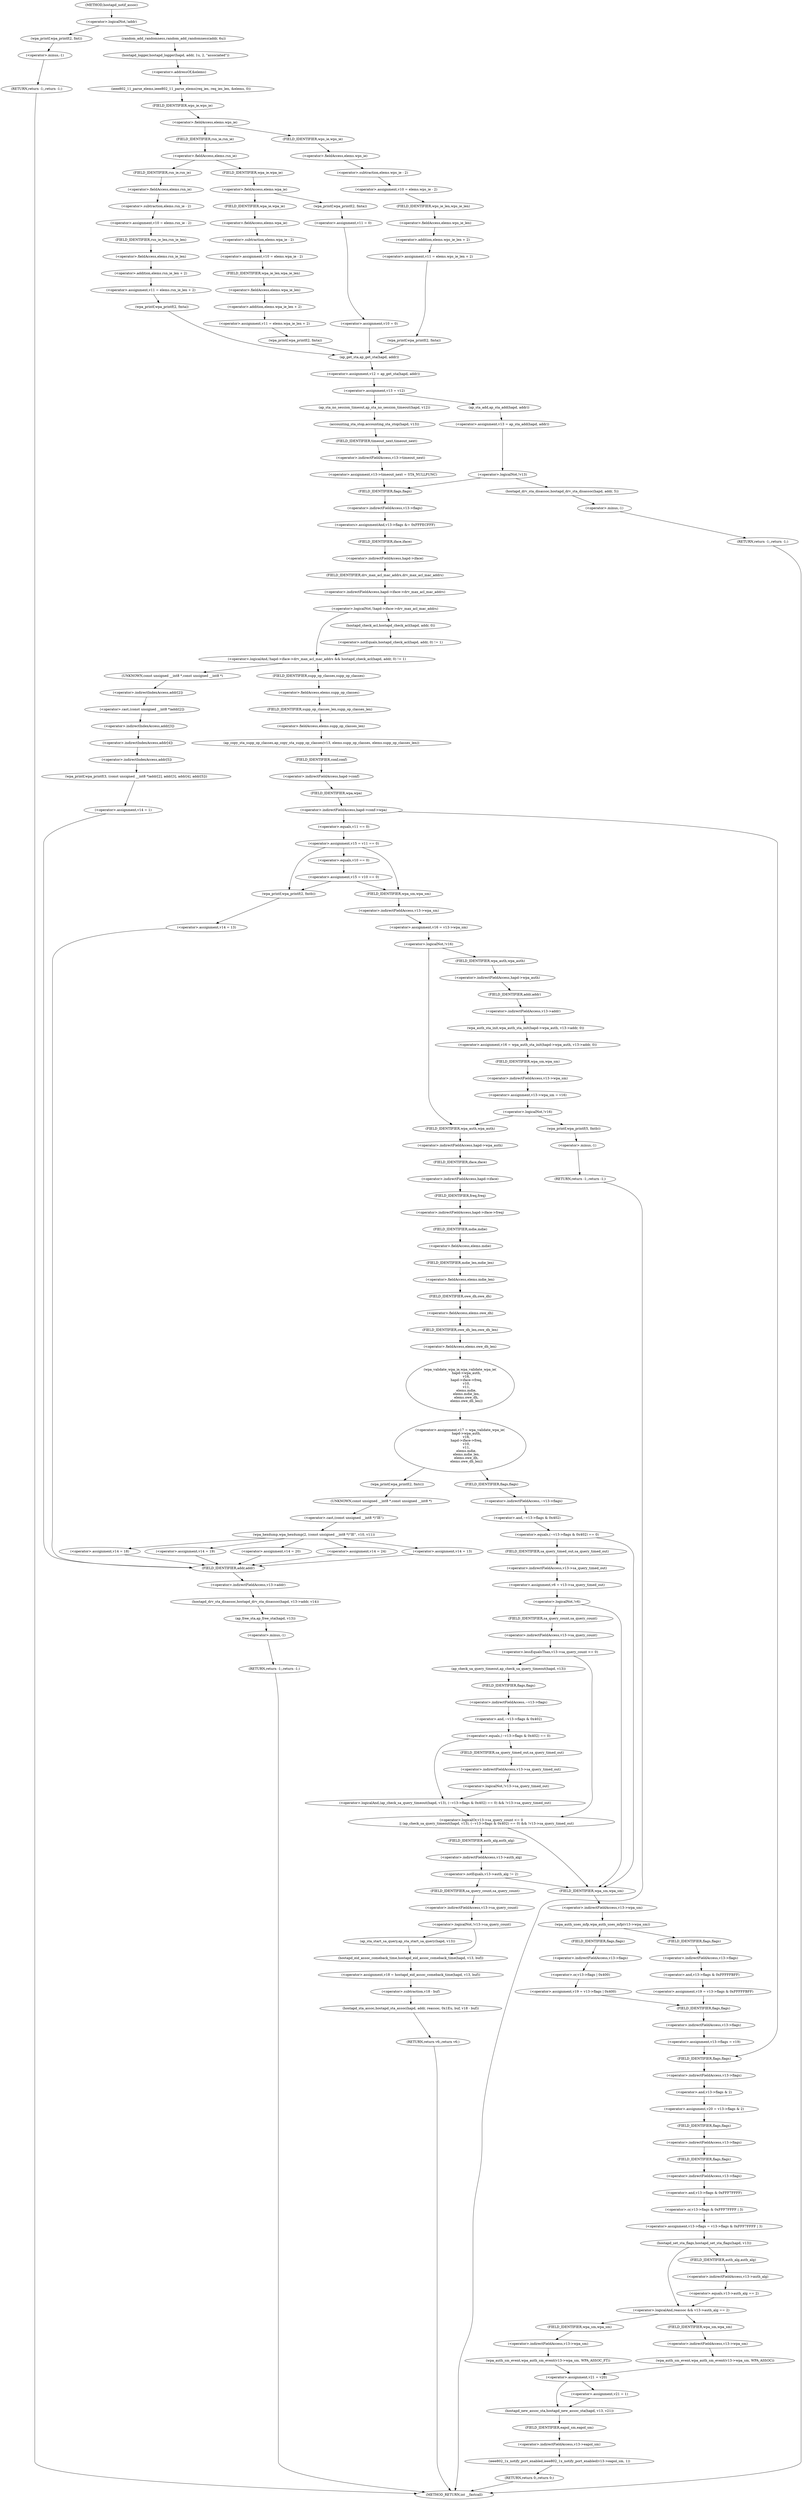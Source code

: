 digraph hostapd_notif_assoc {  
"1000147" [label = "(<operator>.logicalNot,!addr)" ]
"1000150" [label = "(wpa_printf,wpa_printf(2, fmt))" ]
"1000153" [label = "(RETURN,return -1;,return -1;)" ]
"1000154" [label = "(<operator>.minus,-1)" ]
"1000156" [label = "(random_add_randomness,random_add_randomness(addr, 6u))" ]
"1000159" [label = "(hostapd_logger,hostapd_logger(hapd, addr, 1u, 2, \"associated\"))" ]
"1000165" [label = "(ieee802_11_parse_elems,ieee802_11_parse_elems(req_ies, req_ies_len, &elems, 0))" ]
"1000168" [label = "(<operator>.addressOf,&elems)" ]
"1000172" [label = "(<operator>.fieldAccess,elems.wps_ie)" ]
"1000174" [label = "(FIELD_IDENTIFIER,wps_ie,wps_ie)" ]
"1000176" [label = "(<operator>.assignment,v10 = elems.wps_ie - 2)" ]
"1000178" [label = "(<operator>.subtraction,elems.wps_ie - 2)" ]
"1000179" [label = "(<operator>.fieldAccess,elems.wps_ie)" ]
"1000181" [label = "(FIELD_IDENTIFIER,wps_ie,wps_ie)" ]
"1000183" [label = "(<operator>.assignment,v11 = elems.wps_ie_len + 2)" ]
"1000185" [label = "(<operator>.addition,elems.wps_ie_len + 2)" ]
"1000186" [label = "(<operator>.fieldAccess,elems.wps_ie_len)" ]
"1000188" [label = "(FIELD_IDENTIFIER,wps_ie_len,wps_ie_len)" ]
"1000190" [label = "(wpa_printf,wpa_printf(2, fmta))" ]
"1000195" [label = "(<operator>.fieldAccess,elems.rsn_ie)" ]
"1000197" [label = "(FIELD_IDENTIFIER,rsn_ie,rsn_ie)" ]
"1000199" [label = "(<operator>.assignment,v10 = elems.rsn_ie - 2)" ]
"1000201" [label = "(<operator>.subtraction,elems.rsn_ie - 2)" ]
"1000202" [label = "(<operator>.fieldAccess,elems.rsn_ie)" ]
"1000204" [label = "(FIELD_IDENTIFIER,rsn_ie,rsn_ie)" ]
"1000206" [label = "(<operator>.assignment,v11 = elems.rsn_ie_len + 2)" ]
"1000208" [label = "(<operator>.addition,elems.rsn_ie_len + 2)" ]
"1000209" [label = "(<operator>.fieldAccess,elems.rsn_ie_len)" ]
"1000211" [label = "(FIELD_IDENTIFIER,rsn_ie_len,rsn_ie_len)" ]
"1000213" [label = "(wpa_printf,wpa_printf(2, fmta))" ]
"1000218" [label = "(<operator>.fieldAccess,elems.wpa_ie)" ]
"1000220" [label = "(FIELD_IDENTIFIER,wpa_ie,wpa_ie)" ]
"1000222" [label = "(<operator>.assignment,v10 = elems.wpa_ie - 2)" ]
"1000224" [label = "(<operator>.subtraction,elems.wpa_ie - 2)" ]
"1000225" [label = "(<operator>.fieldAccess,elems.wpa_ie)" ]
"1000227" [label = "(FIELD_IDENTIFIER,wpa_ie,wpa_ie)" ]
"1000229" [label = "(<operator>.assignment,v11 = elems.wpa_ie_len + 2)" ]
"1000231" [label = "(<operator>.addition,elems.wpa_ie_len + 2)" ]
"1000232" [label = "(<operator>.fieldAccess,elems.wpa_ie_len)" ]
"1000234" [label = "(FIELD_IDENTIFIER,wpa_ie_len,wpa_ie_len)" ]
"1000236" [label = "(wpa_printf,wpa_printf(2, fmta))" ]
"1000241" [label = "(wpa_printf,wpa_printf(2, fmta))" ]
"1000244" [label = "(<operator>.assignment,v11 = 0)" ]
"1000247" [label = "(<operator>.assignment,v10 = 0)" ]
"1000250" [label = "(<operator>.assignment,v12 = ap_get_sta(hapd, addr))" ]
"1000252" [label = "(ap_get_sta,ap_get_sta(hapd, addr))" ]
"1000255" [label = "(<operator>.assignment,v13 = v12)" ]
"1000261" [label = "(ap_sta_no_session_timeout,ap_sta_no_session_timeout(hapd, v12))" ]
"1000264" [label = "(accounting_sta_stop,accounting_sta_stop(hapd, v13))" ]
"1000267" [label = "(<operator>.assignment,v13->timeout_next = STA_NULLFUNC)" ]
"1000268" [label = "(<operator>.indirectFieldAccess,v13->timeout_next)" ]
"1000270" [label = "(FIELD_IDENTIFIER,timeout_next,timeout_next)" ]
"1000274" [label = "(<operator>.assignment,v13 = ap_sta_add(hapd, addr))" ]
"1000276" [label = "(ap_sta_add,ap_sta_add(hapd, addr))" ]
"1000280" [label = "(<operator>.logicalNot,!v13)" ]
"1000283" [label = "(hostapd_drv_sta_disassoc,hostapd_drv_sta_disassoc(hapd, addr, 5))" ]
"1000287" [label = "(RETURN,return -1;,return -1;)" ]
"1000288" [label = "(<operator>.minus,-1)" ]
"1000290" [label = "(<operators>.assignmentAnd,v13->flags &= 0xFFFECFFF)" ]
"1000291" [label = "(<operator>.indirectFieldAccess,v13->flags)" ]
"1000293" [label = "(FIELD_IDENTIFIER,flags,flags)" ]
"1000296" [label = "(<operator>.logicalAnd,!hapd->iface->drv_max_acl_mac_addrs && hostapd_check_acl(hapd, addr, 0) != 1)" ]
"1000297" [label = "(<operator>.logicalNot,!hapd->iface->drv_max_acl_mac_addrs)" ]
"1000298" [label = "(<operator>.indirectFieldAccess,hapd->iface->drv_max_acl_mac_addrs)" ]
"1000299" [label = "(<operator>.indirectFieldAccess,hapd->iface)" ]
"1000301" [label = "(FIELD_IDENTIFIER,iface,iface)" ]
"1000302" [label = "(FIELD_IDENTIFIER,drv_max_acl_mac_addrs,drv_max_acl_mac_addrs)" ]
"1000303" [label = "(<operator>.notEquals,hostapd_check_acl(hapd, addr, 0) != 1)" ]
"1000304" [label = "(hostapd_check_acl,hostapd_check_acl(hapd, addr, 0))" ]
"1000310" [label = "(wpa_printf,wpa_printf(3, (const unsigned __int8 *)addr[2], addr[3], addr[4], addr[5]))" ]
"1000312" [label = "(<operator>.cast,(const unsigned __int8 *)addr[2])" ]
"1000313" [label = "(UNKNOWN,const unsigned __int8 *,const unsigned __int8 *)" ]
"1000314" [label = "(<operator>.indirectIndexAccess,addr[2])" ]
"1000317" [label = "(<operator>.indirectIndexAccess,addr[3])" ]
"1000320" [label = "(<operator>.indirectIndexAccess,addr[4])" ]
"1000323" [label = "(<operator>.indirectIndexAccess,addr[5])" ]
"1000326" [label = "(<operator>.assignment,v14 = 1)" ]
"1000330" [label = "(hostapd_drv_sta_disassoc,hostapd_drv_sta_disassoc(hapd, v13->addr, v14))" ]
"1000332" [label = "(<operator>.indirectFieldAccess,v13->addr)" ]
"1000334" [label = "(FIELD_IDENTIFIER,addr,addr)" ]
"1000336" [label = "(ap_free_sta,ap_free_sta(hapd, v13))" ]
"1000339" [label = "(RETURN,return -1;,return -1;)" ]
"1000340" [label = "(<operator>.minus,-1)" ]
"1000342" [label = "(ap_copy_sta_supp_op_classes,ap_copy_sta_supp_op_classes(v13, elems.supp_op_classes, elems.supp_op_classes_len))" ]
"1000344" [label = "(<operator>.fieldAccess,elems.supp_op_classes)" ]
"1000346" [label = "(FIELD_IDENTIFIER,supp_op_classes,supp_op_classes)" ]
"1000347" [label = "(<operator>.fieldAccess,elems.supp_op_classes_len)" ]
"1000349" [label = "(FIELD_IDENTIFIER,supp_op_classes_len,supp_op_classes_len)" ]
"1000351" [label = "(<operator>.indirectFieldAccess,hapd->conf->wpa)" ]
"1000352" [label = "(<operator>.indirectFieldAccess,hapd->conf)" ]
"1000354" [label = "(FIELD_IDENTIFIER,conf,conf)" ]
"1000355" [label = "(FIELD_IDENTIFIER,wpa,wpa)" ]
"1000357" [label = "(<operator>.assignment,v15 = v11 == 0)" ]
"1000359" [label = "(<operator>.equals,v11 == 0)" ]
"1000364" [label = "(<operator>.assignment,v15 = v10 == 0)" ]
"1000366" [label = "(<operator>.equals,v10 == 0)" ]
"1000372" [label = "(wpa_printf,wpa_printf(2, fmtb))" ]
"1000375" [label = "(<operator>.assignment,v14 = 13)" ]
"1000379" [label = "(<operator>.assignment,v16 = v13->wpa_sm)" ]
"1000381" [label = "(<operator>.indirectFieldAccess,v13->wpa_sm)" ]
"1000383" [label = "(FIELD_IDENTIFIER,wpa_sm,wpa_sm)" ]
"1000385" [label = "(<operator>.logicalNot,!v16)" ]
"1000388" [label = "(<operator>.assignment,v16 = wpa_auth_sta_init(hapd->wpa_auth, v13->addr, 0))" ]
"1000390" [label = "(wpa_auth_sta_init,wpa_auth_sta_init(hapd->wpa_auth, v13->addr, 0))" ]
"1000391" [label = "(<operator>.indirectFieldAccess,hapd->wpa_auth)" ]
"1000393" [label = "(FIELD_IDENTIFIER,wpa_auth,wpa_auth)" ]
"1000394" [label = "(<operator>.indirectFieldAccess,v13->addr)" ]
"1000396" [label = "(FIELD_IDENTIFIER,addr,addr)" ]
"1000398" [label = "(<operator>.assignment,v13->wpa_sm = v16)" ]
"1000399" [label = "(<operator>.indirectFieldAccess,v13->wpa_sm)" ]
"1000401" [label = "(FIELD_IDENTIFIER,wpa_sm,wpa_sm)" ]
"1000404" [label = "(<operator>.logicalNot,!v16)" ]
"1000407" [label = "(wpa_printf,wpa_printf(5, fmtb))" ]
"1000410" [label = "(RETURN,return -1;,return -1;)" ]
"1000411" [label = "(<operator>.minus,-1)" ]
"1000413" [label = "(<operator>.assignment,v17 = wpa_validate_wpa_ie(\n            hapd->wpa_auth,\n            v16,\n            hapd->iface->freq,\n            v10,\n            v11,\n            elems.mdie,\n            elems.mdie_len,\n            elems.owe_dh,\n            elems.owe_dh_len))" ]
"1000415" [label = "(wpa_validate_wpa_ie,wpa_validate_wpa_ie(\n            hapd->wpa_auth,\n            v16,\n            hapd->iface->freq,\n            v10,\n            v11,\n            elems.mdie,\n            elems.mdie_len,\n            elems.owe_dh,\n            elems.owe_dh_len))" ]
"1000416" [label = "(<operator>.indirectFieldAccess,hapd->wpa_auth)" ]
"1000418" [label = "(FIELD_IDENTIFIER,wpa_auth,wpa_auth)" ]
"1000420" [label = "(<operator>.indirectFieldAccess,hapd->iface->freq)" ]
"1000421" [label = "(<operator>.indirectFieldAccess,hapd->iface)" ]
"1000423" [label = "(FIELD_IDENTIFIER,iface,iface)" ]
"1000424" [label = "(FIELD_IDENTIFIER,freq,freq)" ]
"1000427" [label = "(<operator>.fieldAccess,elems.mdie)" ]
"1000429" [label = "(FIELD_IDENTIFIER,mdie,mdie)" ]
"1000430" [label = "(<operator>.fieldAccess,elems.mdie_len)" ]
"1000432" [label = "(FIELD_IDENTIFIER,mdie_len,mdie_len)" ]
"1000433" [label = "(<operator>.fieldAccess,elems.owe_dh)" ]
"1000435" [label = "(FIELD_IDENTIFIER,owe_dh,owe_dh)" ]
"1000436" [label = "(<operator>.fieldAccess,elems.owe_dh_len)" ]
"1000438" [label = "(FIELD_IDENTIFIER,owe_dh_len,owe_dh_len)" ]
"1000442" [label = "(wpa_printf,wpa_printf(2, fmtc))" ]
"1000445" [label = "(wpa_hexdump,wpa_hexdump(2, (const unsigned __int8 *)\"IE\", v10, v11))" ]
"1000447" [label = "(<operator>.cast,(const unsigned __int8 *)\"IE\")" ]
"1000448" [label = "(UNKNOWN,const unsigned __int8 *,const unsigned __int8 *)" ]
"1000456" [label = "(<operator>.assignment,v14 = 18)" ]
"1000461" [label = "(<operator>.assignment,v14 = 19)" ]
"1000466" [label = "(<operator>.assignment,v14 = 20)" ]
"1000471" [label = "(<operator>.assignment,v14 = 24)" ]
"1000476" [label = "(<operator>.assignment,v14 = 13)" ]
"1000482" [label = "(<operator>.equals,(~v13->flags & 0x402) == 0)" ]
"1000483" [label = "(<operator>.and,~v13->flags & 0x402)" ]
"1000484" [label = "(<operator>.indirectFieldAccess,~v13->flags)" ]
"1000486" [label = "(FIELD_IDENTIFIER,flags,flags)" ]
"1000490" [label = "(<operator>.assignment,v6 = v13->sa_query_timed_out)" ]
"1000492" [label = "(<operator>.indirectFieldAccess,v13->sa_query_timed_out)" ]
"1000494" [label = "(FIELD_IDENTIFIER,sa_query_timed_out,sa_query_timed_out)" ]
"1000496" [label = "(<operator>.logicalNot,!v6)" ]
"1000500" [label = "(<operator>.logicalOr,v13->sa_query_count <= 0\n          || (ap_check_sa_query_timeout(hapd, v13), (~v13->flags & 0x402) == 0) && !v13->sa_query_timed_out)" ]
"1000501" [label = "(<operator>.lessEqualsThan,v13->sa_query_count <= 0)" ]
"1000502" [label = "(<operator>.indirectFieldAccess,v13->sa_query_count)" ]
"1000504" [label = "(FIELD_IDENTIFIER,sa_query_count,sa_query_count)" ]
"1000506" [label = "(<operator>.logicalAnd,(ap_check_sa_query_timeout(hapd, v13), (~v13->flags & 0x402) == 0) && !v13->sa_query_timed_out)" ]
"1000508" [label = "(ap_check_sa_query_timeout,ap_check_sa_query_timeout(hapd, v13))" ]
"1000511" [label = "(<operator>.equals,(~v13->flags & 0x402) == 0)" ]
"1000512" [label = "(<operator>.and,~v13->flags & 0x402)" ]
"1000513" [label = "(<operator>.indirectFieldAccess,~v13->flags)" ]
"1000515" [label = "(FIELD_IDENTIFIER,flags,flags)" ]
"1000518" [label = "(<operator>.logicalNot,!v13->sa_query_timed_out)" ]
"1000519" [label = "(<operator>.indirectFieldAccess,v13->sa_query_timed_out)" ]
"1000521" [label = "(FIELD_IDENTIFIER,sa_query_timed_out,sa_query_timed_out)" ]
"1000524" [label = "(<operator>.notEquals,v13->auth_alg != 2)" ]
"1000525" [label = "(<operator>.indirectFieldAccess,v13->auth_alg)" ]
"1000527" [label = "(FIELD_IDENTIFIER,auth_alg,auth_alg)" ]
"1000531" [label = "(<operator>.logicalNot,!v13->sa_query_count)" ]
"1000532" [label = "(<operator>.indirectFieldAccess,v13->sa_query_count)" ]
"1000534" [label = "(FIELD_IDENTIFIER,sa_query_count,sa_query_count)" ]
"1000535" [label = "(ap_sta_start_sa_query,ap_sta_start_sa_query(hapd, v13))" ]
"1000538" [label = "(<operator>.assignment,v18 = hostapd_eid_assoc_comeback_time(hapd, v13, buf))" ]
"1000540" [label = "(hostapd_eid_assoc_comeback_time,hostapd_eid_assoc_comeback_time(hapd, v13, buf))" ]
"1000544" [label = "(hostapd_sta_assoc,hostapd_sta_assoc(hapd, addr, reassoc, 0x1Eu, buf, v18 - buf))" ]
"1000550" [label = "(<operator>.subtraction,v18 - buf)" ]
"1000553" [label = "(RETURN,return v6;,return v6;)" ]
"1000556" [label = "(wpa_auth_uses_mfp,wpa_auth_uses_mfp(v13->wpa_sm))" ]
"1000557" [label = "(<operator>.indirectFieldAccess,v13->wpa_sm)" ]
"1000559" [label = "(FIELD_IDENTIFIER,wpa_sm,wpa_sm)" ]
"1000560" [label = "(<operator>.assignment,v19 = v13->flags | 0x400)" ]
"1000562" [label = "(<operator>.or,v13->flags | 0x400)" ]
"1000563" [label = "(<operator>.indirectFieldAccess,v13->flags)" ]
"1000565" [label = "(FIELD_IDENTIFIER,flags,flags)" ]
"1000568" [label = "(<operator>.assignment,v19 = v13->flags & 0xFFFFFBFF)" ]
"1000570" [label = "(<operator>.and,v13->flags & 0xFFFFFBFF)" ]
"1000571" [label = "(<operator>.indirectFieldAccess,v13->flags)" ]
"1000573" [label = "(FIELD_IDENTIFIER,flags,flags)" ]
"1000575" [label = "(<operator>.assignment,v13->flags = v19)" ]
"1000576" [label = "(<operator>.indirectFieldAccess,v13->flags)" ]
"1000578" [label = "(FIELD_IDENTIFIER,flags,flags)" ]
"1000580" [label = "(<operator>.assignment,v20 = v13->flags & 2)" ]
"1000582" [label = "(<operator>.and,v13->flags & 2)" ]
"1000583" [label = "(<operator>.indirectFieldAccess,v13->flags)" ]
"1000585" [label = "(FIELD_IDENTIFIER,flags,flags)" ]
"1000587" [label = "(<operator>.assignment,v13->flags = v13->flags & 0xFFF7FFFF | 3)" ]
"1000588" [label = "(<operator>.indirectFieldAccess,v13->flags)" ]
"1000590" [label = "(FIELD_IDENTIFIER,flags,flags)" ]
"1000591" [label = "(<operator>.or,v13->flags & 0xFFF7FFFF | 3)" ]
"1000592" [label = "(<operator>.and,v13->flags & 0xFFF7FFFF)" ]
"1000593" [label = "(<operator>.indirectFieldAccess,v13->flags)" ]
"1000595" [label = "(FIELD_IDENTIFIER,flags,flags)" ]
"1000598" [label = "(hostapd_set_sta_flags,hostapd_set_sta_flags(hapd, v13))" ]
"1000602" [label = "(<operator>.logicalAnd,reassoc && v13->auth_alg == 2)" ]
"1000604" [label = "(<operator>.equals,v13->auth_alg == 2)" ]
"1000605" [label = "(<operator>.indirectFieldAccess,v13->auth_alg)" ]
"1000607" [label = "(FIELD_IDENTIFIER,auth_alg,auth_alg)" ]
"1000609" [label = "(wpa_auth_sm_event,wpa_auth_sm_event(v13->wpa_sm, WPA_ASSOC_FT))" ]
"1000610" [label = "(<operator>.indirectFieldAccess,v13->wpa_sm)" ]
"1000612" [label = "(FIELD_IDENTIFIER,wpa_sm,wpa_sm)" ]
"1000615" [label = "(wpa_auth_sm_event,wpa_auth_sm_event(v13->wpa_sm, WPA_ASSOC))" ]
"1000616" [label = "(<operator>.indirectFieldAccess,v13->wpa_sm)" ]
"1000618" [label = "(FIELD_IDENTIFIER,wpa_sm,wpa_sm)" ]
"1000620" [label = "(<operator>.assignment,v21 = v20)" ]
"1000625" [label = "(<operator>.assignment,v21 = 1)" ]
"1000628" [label = "(hostapd_new_assoc_sta,hostapd_new_assoc_sta(hapd, v13, v21))" ]
"1000632" [label = "(ieee802_1x_notify_port_enabled,ieee802_1x_notify_port_enabled(v13->eapol_sm, 1))" ]
"1000633" [label = "(<operator>.indirectFieldAccess,v13->eapol_sm)" ]
"1000635" [label = "(FIELD_IDENTIFIER,eapol_sm,eapol_sm)" ]
"1000637" [label = "(RETURN,return 0;,return 0;)" ]
"1000120" [label = "(METHOD,hostapd_notif_assoc)" ]
"1000639" [label = "(METHOD_RETURN,int __fastcall)" ]
  "1000147" -> "1000150" 
  "1000147" -> "1000156" 
  "1000150" -> "1000154" 
  "1000153" -> "1000639" 
  "1000154" -> "1000153" 
  "1000156" -> "1000159" 
  "1000159" -> "1000168" 
  "1000165" -> "1000174" 
  "1000168" -> "1000165" 
  "1000172" -> "1000181" 
  "1000172" -> "1000197" 
  "1000174" -> "1000172" 
  "1000176" -> "1000188" 
  "1000178" -> "1000176" 
  "1000179" -> "1000178" 
  "1000181" -> "1000179" 
  "1000183" -> "1000190" 
  "1000185" -> "1000183" 
  "1000186" -> "1000185" 
  "1000188" -> "1000186" 
  "1000190" -> "1000252" 
  "1000195" -> "1000204" 
  "1000195" -> "1000220" 
  "1000197" -> "1000195" 
  "1000199" -> "1000211" 
  "1000201" -> "1000199" 
  "1000202" -> "1000201" 
  "1000204" -> "1000202" 
  "1000206" -> "1000213" 
  "1000208" -> "1000206" 
  "1000209" -> "1000208" 
  "1000211" -> "1000209" 
  "1000213" -> "1000252" 
  "1000218" -> "1000227" 
  "1000218" -> "1000241" 
  "1000220" -> "1000218" 
  "1000222" -> "1000234" 
  "1000224" -> "1000222" 
  "1000225" -> "1000224" 
  "1000227" -> "1000225" 
  "1000229" -> "1000236" 
  "1000231" -> "1000229" 
  "1000232" -> "1000231" 
  "1000234" -> "1000232" 
  "1000236" -> "1000252" 
  "1000241" -> "1000244" 
  "1000244" -> "1000247" 
  "1000247" -> "1000252" 
  "1000250" -> "1000255" 
  "1000252" -> "1000250" 
  "1000255" -> "1000261" 
  "1000255" -> "1000276" 
  "1000261" -> "1000264" 
  "1000264" -> "1000270" 
  "1000267" -> "1000293" 
  "1000268" -> "1000267" 
  "1000270" -> "1000268" 
  "1000274" -> "1000280" 
  "1000276" -> "1000274" 
  "1000280" -> "1000283" 
  "1000280" -> "1000293" 
  "1000283" -> "1000288" 
  "1000287" -> "1000639" 
  "1000288" -> "1000287" 
  "1000290" -> "1000301" 
  "1000291" -> "1000290" 
  "1000293" -> "1000291" 
  "1000296" -> "1000313" 
  "1000296" -> "1000346" 
  "1000297" -> "1000296" 
  "1000297" -> "1000304" 
  "1000298" -> "1000297" 
  "1000299" -> "1000302" 
  "1000301" -> "1000299" 
  "1000302" -> "1000298" 
  "1000303" -> "1000296" 
  "1000304" -> "1000303" 
  "1000310" -> "1000326" 
  "1000312" -> "1000317" 
  "1000313" -> "1000314" 
  "1000314" -> "1000312" 
  "1000317" -> "1000320" 
  "1000320" -> "1000323" 
  "1000323" -> "1000310" 
  "1000326" -> "1000334" 
  "1000330" -> "1000336" 
  "1000332" -> "1000330" 
  "1000334" -> "1000332" 
  "1000336" -> "1000340" 
  "1000339" -> "1000639" 
  "1000340" -> "1000339" 
  "1000342" -> "1000354" 
  "1000344" -> "1000349" 
  "1000346" -> "1000344" 
  "1000347" -> "1000342" 
  "1000349" -> "1000347" 
  "1000351" -> "1000359" 
  "1000351" -> "1000585" 
  "1000352" -> "1000355" 
  "1000354" -> "1000352" 
  "1000355" -> "1000351" 
  "1000357" -> "1000366" 
  "1000357" -> "1000372" 
  "1000357" -> "1000383" 
  "1000359" -> "1000357" 
  "1000364" -> "1000372" 
  "1000364" -> "1000383" 
  "1000366" -> "1000364" 
  "1000372" -> "1000375" 
  "1000375" -> "1000334" 
  "1000379" -> "1000385" 
  "1000381" -> "1000379" 
  "1000383" -> "1000381" 
  "1000385" -> "1000393" 
  "1000385" -> "1000418" 
  "1000388" -> "1000401" 
  "1000390" -> "1000388" 
  "1000391" -> "1000396" 
  "1000393" -> "1000391" 
  "1000394" -> "1000390" 
  "1000396" -> "1000394" 
  "1000398" -> "1000404" 
  "1000399" -> "1000398" 
  "1000401" -> "1000399" 
  "1000404" -> "1000407" 
  "1000404" -> "1000418" 
  "1000407" -> "1000411" 
  "1000410" -> "1000639" 
  "1000411" -> "1000410" 
  "1000413" -> "1000442" 
  "1000413" -> "1000486" 
  "1000415" -> "1000413" 
  "1000416" -> "1000423" 
  "1000418" -> "1000416" 
  "1000420" -> "1000429" 
  "1000421" -> "1000424" 
  "1000423" -> "1000421" 
  "1000424" -> "1000420" 
  "1000427" -> "1000432" 
  "1000429" -> "1000427" 
  "1000430" -> "1000435" 
  "1000432" -> "1000430" 
  "1000433" -> "1000438" 
  "1000435" -> "1000433" 
  "1000436" -> "1000415" 
  "1000438" -> "1000436" 
  "1000442" -> "1000448" 
  "1000445" -> "1000456" 
  "1000445" -> "1000461" 
  "1000445" -> "1000466" 
  "1000445" -> "1000471" 
  "1000445" -> "1000476" 
  "1000447" -> "1000445" 
  "1000448" -> "1000447" 
  "1000456" -> "1000334" 
  "1000461" -> "1000334" 
  "1000466" -> "1000334" 
  "1000471" -> "1000334" 
  "1000476" -> "1000334" 
  "1000482" -> "1000494" 
  "1000482" -> "1000559" 
  "1000483" -> "1000482" 
  "1000484" -> "1000483" 
  "1000486" -> "1000484" 
  "1000490" -> "1000496" 
  "1000492" -> "1000490" 
  "1000494" -> "1000492" 
  "1000496" -> "1000504" 
  "1000496" -> "1000559" 
  "1000500" -> "1000527" 
  "1000500" -> "1000559" 
  "1000501" -> "1000500" 
  "1000501" -> "1000508" 
  "1000502" -> "1000501" 
  "1000504" -> "1000502" 
  "1000506" -> "1000500" 
  "1000508" -> "1000515" 
  "1000511" -> "1000506" 
  "1000511" -> "1000521" 
  "1000512" -> "1000511" 
  "1000513" -> "1000512" 
  "1000515" -> "1000513" 
  "1000518" -> "1000506" 
  "1000519" -> "1000518" 
  "1000521" -> "1000519" 
  "1000524" -> "1000534" 
  "1000524" -> "1000559" 
  "1000525" -> "1000524" 
  "1000527" -> "1000525" 
  "1000531" -> "1000535" 
  "1000531" -> "1000540" 
  "1000532" -> "1000531" 
  "1000534" -> "1000532" 
  "1000535" -> "1000540" 
  "1000538" -> "1000550" 
  "1000540" -> "1000538" 
  "1000544" -> "1000553" 
  "1000550" -> "1000544" 
  "1000553" -> "1000639" 
  "1000556" -> "1000565" 
  "1000556" -> "1000573" 
  "1000557" -> "1000556" 
  "1000559" -> "1000557" 
  "1000560" -> "1000578" 
  "1000562" -> "1000560" 
  "1000563" -> "1000562" 
  "1000565" -> "1000563" 
  "1000568" -> "1000578" 
  "1000570" -> "1000568" 
  "1000571" -> "1000570" 
  "1000573" -> "1000571" 
  "1000575" -> "1000585" 
  "1000576" -> "1000575" 
  "1000578" -> "1000576" 
  "1000580" -> "1000590" 
  "1000582" -> "1000580" 
  "1000583" -> "1000582" 
  "1000585" -> "1000583" 
  "1000587" -> "1000598" 
  "1000588" -> "1000595" 
  "1000590" -> "1000588" 
  "1000591" -> "1000587" 
  "1000592" -> "1000591" 
  "1000593" -> "1000592" 
  "1000595" -> "1000593" 
  "1000598" -> "1000602" 
  "1000598" -> "1000607" 
  "1000602" -> "1000612" 
  "1000602" -> "1000618" 
  "1000604" -> "1000602" 
  "1000605" -> "1000604" 
  "1000607" -> "1000605" 
  "1000609" -> "1000620" 
  "1000610" -> "1000609" 
  "1000612" -> "1000610" 
  "1000615" -> "1000620" 
  "1000616" -> "1000615" 
  "1000618" -> "1000616" 
  "1000620" -> "1000625" 
  "1000620" -> "1000628" 
  "1000625" -> "1000628" 
  "1000628" -> "1000635" 
  "1000632" -> "1000637" 
  "1000633" -> "1000632" 
  "1000635" -> "1000633" 
  "1000637" -> "1000639" 
  "1000120" -> "1000147" 
}
